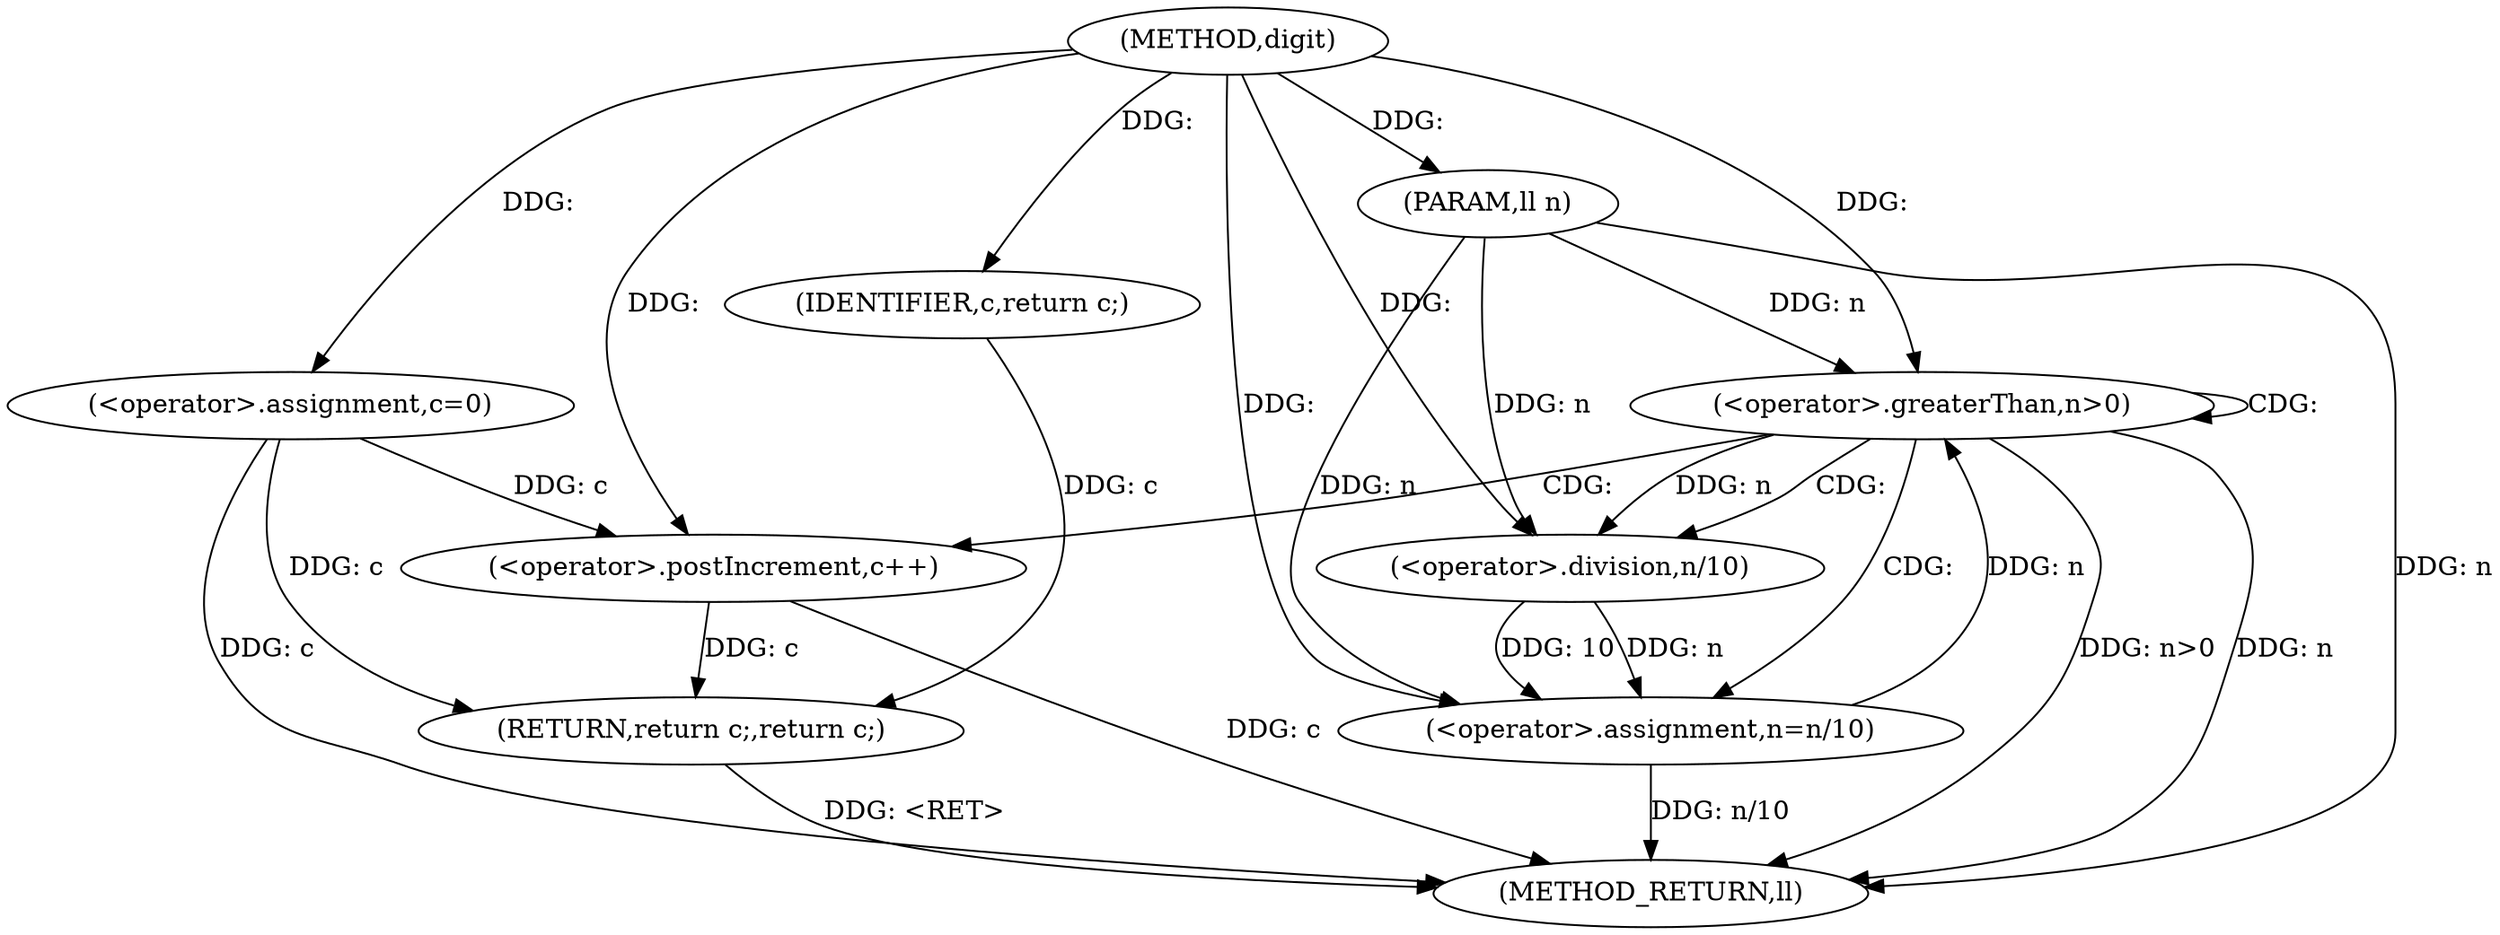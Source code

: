 digraph "digit" {  
"1000404" [label = "(METHOD,digit)" ]
"1000425" [label = "(METHOD_RETURN,ll)" ]
"1000405" [label = "(PARAM,ll n)" ]
"1000408" [label = "(<operator>.assignment,c=0)" ]
"1000423" [label = "(RETURN,return c;,return c;)" ]
"1000412" [label = "(<operator>.greaterThan,n>0)" ]
"1000424" [label = "(IDENTIFIER,c,return c;)" ]
"1000416" [label = "(<operator>.assignment,n=n/10)" ]
"1000421" [label = "(<operator>.postIncrement,c++)" ]
"1000418" [label = "(<operator>.division,n/10)" ]
  "1000423" -> "1000425"  [ label = "DDG: <RET>"] 
  "1000405" -> "1000425"  [ label = "DDG: n"] 
  "1000408" -> "1000425"  [ label = "DDG: c"] 
  "1000412" -> "1000425"  [ label = "DDG: n"] 
  "1000412" -> "1000425"  [ label = "DDG: n>0"] 
  "1000416" -> "1000425"  [ label = "DDG: n/10"] 
  "1000421" -> "1000425"  [ label = "DDG: c"] 
  "1000404" -> "1000405"  [ label = "DDG: "] 
  "1000404" -> "1000408"  [ label = "DDG: "] 
  "1000424" -> "1000423"  [ label = "DDG: c"] 
  "1000408" -> "1000423"  [ label = "DDG: c"] 
  "1000421" -> "1000423"  [ label = "DDG: c"] 
  "1000404" -> "1000424"  [ label = "DDG: "] 
  "1000416" -> "1000412"  [ label = "DDG: n"] 
  "1000405" -> "1000412"  [ label = "DDG: n"] 
  "1000404" -> "1000412"  [ label = "DDG: "] 
  "1000418" -> "1000416"  [ label = "DDG: 10"] 
  "1000418" -> "1000416"  [ label = "DDG: n"] 
  "1000405" -> "1000416"  [ label = "DDG: n"] 
  "1000404" -> "1000416"  [ label = "DDG: "] 
  "1000408" -> "1000421"  [ label = "DDG: c"] 
  "1000404" -> "1000421"  [ label = "DDG: "] 
  "1000412" -> "1000418"  [ label = "DDG: n"] 
  "1000405" -> "1000418"  [ label = "DDG: n"] 
  "1000404" -> "1000418"  [ label = "DDG: "] 
  "1000412" -> "1000418"  [ label = "CDG: "] 
  "1000412" -> "1000416"  [ label = "CDG: "] 
  "1000412" -> "1000421"  [ label = "CDG: "] 
  "1000412" -> "1000412"  [ label = "CDG: "] 
}
